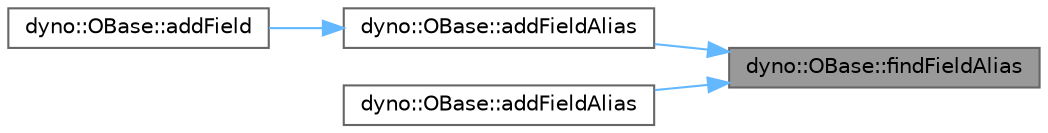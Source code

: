 digraph "dyno::OBase::findFieldAlias"
{
 // LATEX_PDF_SIZE
  bgcolor="transparent";
  edge [fontname=Helvetica,fontsize=10,labelfontname=Helvetica,labelfontsize=10];
  node [fontname=Helvetica,fontsize=10,shape=box,height=0.2,width=0.4];
  rankdir="RL";
  Node1 [id="Node000001",label="dyno::OBase::findFieldAlias",height=0.2,width=0.4,color="gray40", fillcolor="grey60", style="filled", fontcolor="black",tooltip="Find a field by its name."];
  Node1 -> Node2 [id="edge1_Node000001_Node000002",dir="back",color="steelblue1",style="solid",tooltip=" "];
  Node2 [id="Node000002",label="dyno::OBase::addFieldAlias",height=0.2,width=0.4,color="grey40", fillcolor="white", style="filled",URL="$classdyno_1_1_o_base.html#a3fbc1f39eb3d12d50b314f089efd47c0",tooltip=" "];
  Node2 -> Node3 [id="edge2_Node000002_Node000003",dir="back",color="steelblue1",style="solid",tooltip=" "];
  Node3 [id="Node000003",label="dyno::OBase::addField",height=0.2,width=0.4,color="grey40", fillcolor="white", style="filled",URL="$classdyno_1_1_o_base.html#ad9c549a22be3781ed124441a44c072bf",tooltip="Add a field to Base."];
  Node1 -> Node4 [id="edge3_Node000001_Node000004",dir="back",color="steelblue1",style="solid",tooltip=" "];
  Node4 [id="Node000004",label="dyno::OBase::addFieldAlias",height=0.2,width=0.4,color="grey40", fillcolor="white", style="filled",URL="$classdyno_1_1_o_base.html#a30c4bf9ade4883fa357a20c99b7d2624",tooltip=" "];
}
